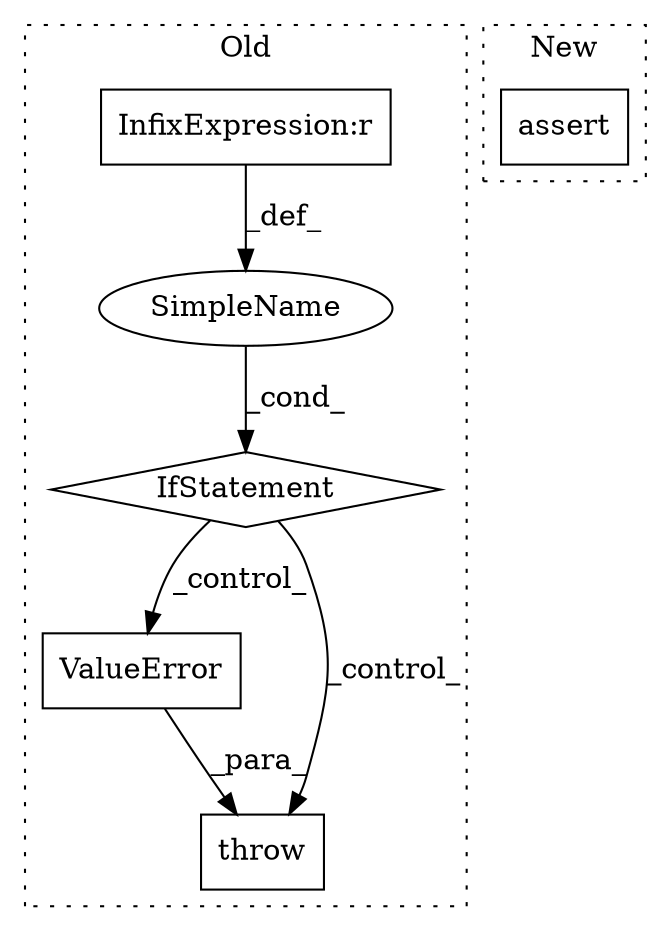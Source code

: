 digraph G {
subgraph cluster0 {
1 [label="ValueError" a="32" s="4973,5058" l="11,1" shape="box"];
3 [label="throw" a="53" s="4967" l="6" shape="box"];
4 [label="IfStatement" a="25" s="4727,4747" l="4,2" shape="diamond"];
5 [label="SimpleName" a="42" s="" l="" shape="ellipse"];
6 [label="InfixExpression:r" a="27" s="4742" l="4" shape="box"];
label = "Old";
style="dotted";
}
subgraph cluster1 {
2 [label="assert" a="32" s="4225,4278" l="22,1" shape="box"];
label = "New";
style="dotted";
}
1 -> 3 [label="_para_"];
4 -> 1 [label="_control_"];
4 -> 3 [label="_control_"];
5 -> 4 [label="_cond_"];
6 -> 5 [label="_def_"];
}